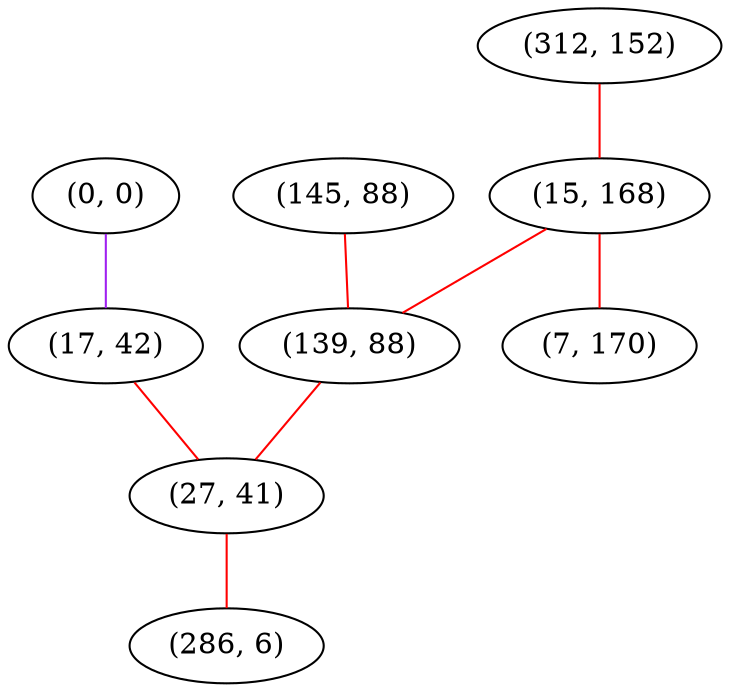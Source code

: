 graph "" {
"(0, 0)";
"(17, 42)";
"(145, 88)";
"(312, 152)";
"(15, 168)";
"(7, 170)";
"(139, 88)";
"(27, 41)";
"(286, 6)";
"(0, 0)" -- "(17, 42)"  [color=purple, key=0, weight=4];
"(17, 42)" -- "(27, 41)"  [color=red, key=0, weight=1];
"(145, 88)" -- "(139, 88)"  [color=red, key=0, weight=1];
"(312, 152)" -- "(15, 168)"  [color=red, key=0, weight=1];
"(15, 168)" -- "(139, 88)"  [color=red, key=0, weight=1];
"(15, 168)" -- "(7, 170)"  [color=red, key=0, weight=1];
"(139, 88)" -- "(27, 41)"  [color=red, key=0, weight=1];
"(27, 41)" -- "(286, 6)"  [color=red, key=0, weight=1];
}

